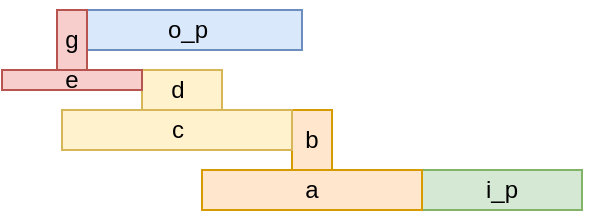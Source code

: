 <mxfile version="24.7.8">
  <diagram name="Страница — 1" id="P49vF3Evf8nyjgO3B2Z8">
    <mxGraphModel dx="650" dy="419" grid="1" gridSize="10" guides="1" tooltips="1" connect="1" arrows="1" fold="1" page="1" pageScale="1" pageWidth="827" pageHeight="1169" math="0" shadow="0">
      <root>
        <mxCell id="0" />
        <mxCell id="1" parent="0" />
        <mxCell id="G35J9VYWnQY23ctF6H68-1" value="" style="rounded=0;whiteSpace=wrap;html=1;fillColor=#d5e8d4;strokeColor=#82b366;" vertex="1" parent="1">
          <mxGeometry x="570" y="380" width="80" height="20" as="geometry" />
        </mxCell>
        <mxCell id="G35J9VYWnQY23ctF6H68-2" value="" style="rounded=0;whiteSpace=wrap;html=1;fillColor=#ffe6cc;strokeColor=#d79b00;" vertex="1" parent="1">
          <mxGeometry x="460" y="380" width="110" height="20" as="geometry" />
        </mxCell>
        <mxCell id="G35J9VYWnQY23ctF6H68-3" value="" style="rounded=0;whiteSpace=wrap;html=1;fillColor=#ffe6cc;strokeColor=#d79b00;" vertex="1" parent="1">
          <mxGeometry x="505" y="350" width="20" height="30" as="geometry" />
        </mxCell>
        <mxCell id="G35J9VYWnQY23ctF6H68-4" value="" style="rounded=0;whiteSpace=wrap;html=1;fillColor=#fff2cc;strokeColor=#d6b656;" vertex="1" parent="1">
          <mxGeometry x="390" y="350" width="115" height="20" as="geometry" />
        </mxCell>
        <mxCell id="G35J9VYWnQY23ctF6H68-5" style="edgeStyle=orthogonalEdgeStyle;rounded=0;orthogonalLoop=1;jettySize=auto;html=1;exitX=0.5;exitY=1;exitDx=0;exitDy=0;" edge="1" parent="1" source="G35J9VYWnQY23ctF6H68-3" target="G35J9VYWnQY23ctF6H68-3">
          <mxGeometry relative="1" as="geometry" />
        </mxCell>
        <mxCell id="G35J9VYWnQY23ctF6H68-6" value="" style="rounded=0;whiteSpace=wrap;html=1;fillColor=#fff2cc;strokeColor=#d6b656;" vertex="1" parent="1">
          <mxGeometry x="430" y="330" width="40" height="20" as="geometry" />
        </mxCell>
        <mxCell id="G35J9VYWnQY23ctF6H68-7" value="" style="rounded=0;whiteSpace=wrap;html=1;fillColor=#f8cecc;strokeColor=#b85450;" vertex="1" parent="1">
          <mxGeometry x="360" y="330" width="70" height="10" as="geometry" />
        </mxCell>
        <mxCell id="G35J9VYWnQY23ctF6H68-9" value="" style="rounded=0;whiteSpace=wrap;html=1;fillColor=#dae8fc;strokeColor=#6c8ebf;" vertex="1" parent="1">
          <mxGeometry x="402.5" y="300" width="107.5" height="20" as="geometry" />
        </mxCell>
        <mxCell id="G35J9VYWnQY23ctF6H68-10" value="o_p" style="text;html=1;align=center;verticalAlign=middle;whiteSpace=wrap;rounded=0;" vertex="1" parent="1">
          <mxGeometry x="402.5" y="295" width="100" height="30" as="geometry" />
        </mxCell>
        <mxCell id="G35J9VYWnQY23ctF6H68-11" value="i_p" style="text;html=1;align=center;verticalAlign=middle;whiteSpace=wrap;rounded=0;" vertex="1" parent="1">
          <mxGeometry x="560" y="375" width="100" height="30" as="geometry" />
        </mxCell>
        <mxCell id="G35J9VYWnQY23ctF6H68-12" value="a" style="text;html=1;align=center;verticalAlign=middle;whiteSpace=wrap;rounded=0;" vertex="1" parent="1">
          <mxGeometry x="485" y="375" width="60" height="30" as="geometry" />
        </mxCell>
        <mxCell id="G35J9VYWnQY23ctF6H68-13" value="c" style="text;html=1;align=center;verticalAlign=middle;whiteSpace=wrap;rounded=0;" vertex="1" parent="1">
          <mxGeometry x="417.5" y="345" width="60" height="30" as="geometry" />
        </mxCell>
        <mxCell id="G35J9VYWnQY23ctF6H68-14" value="b" style="text;html=1;align=center;verticalAlign=middle;whiteSpace=wrap;rounded=0;" vertex="1" parent="1">
          <mxGeometry x="485" y="350" width="60" height="30" as="geometry" />
        </mxCell>
        <mxCell id="G35J9VYWnQY23ctF6H68-15" value="e" style="text;html=1;align=center;verticalAlign=middle;whiteSpace=wrap;rounded=0;" vertex="1" parent="1">
          <mxGeometry x="360" y="320" width="70" height="30" as="geometry" />
        </mxCell>
        <mxCell id="G35J9VYWnQY23ctF6H68-16" value="d" style="text;html=1;align=center;verticalAlign=middle;whiteSpace=wrap;rounded=0;" vertex="1" parent="1">
          <mxGeometry x="417.5" y="325" width="60" height="30" as="geometry" />
        </mxCell>
        <mxCell id="G35J9VYWnQY23ctF6H68-18" value="" style="rounded=0;whiteSpace=wrap;html=1;fillColor=#f8cecc;strokeColor=#b85450;" vertex="1" parent="1">
          <mxGeometry x="387.5" y="300" width="15" height="30" as="geometry" />
        </mxCell>
        <mxCell id="G35J9VYWnQY23ctF6H68-19" value="g" style="text;html=1;align=center;verticalAlign=middle;whiteSpace=wrap;rounded=0;" vertex="1" parent="1">
          <mxGeometry x="365" y="300" width="60" height="30" as="geometry" />
        </mxCell>
      </root>
    </mxGraphModel>
  </diagram>
</mxfile>
